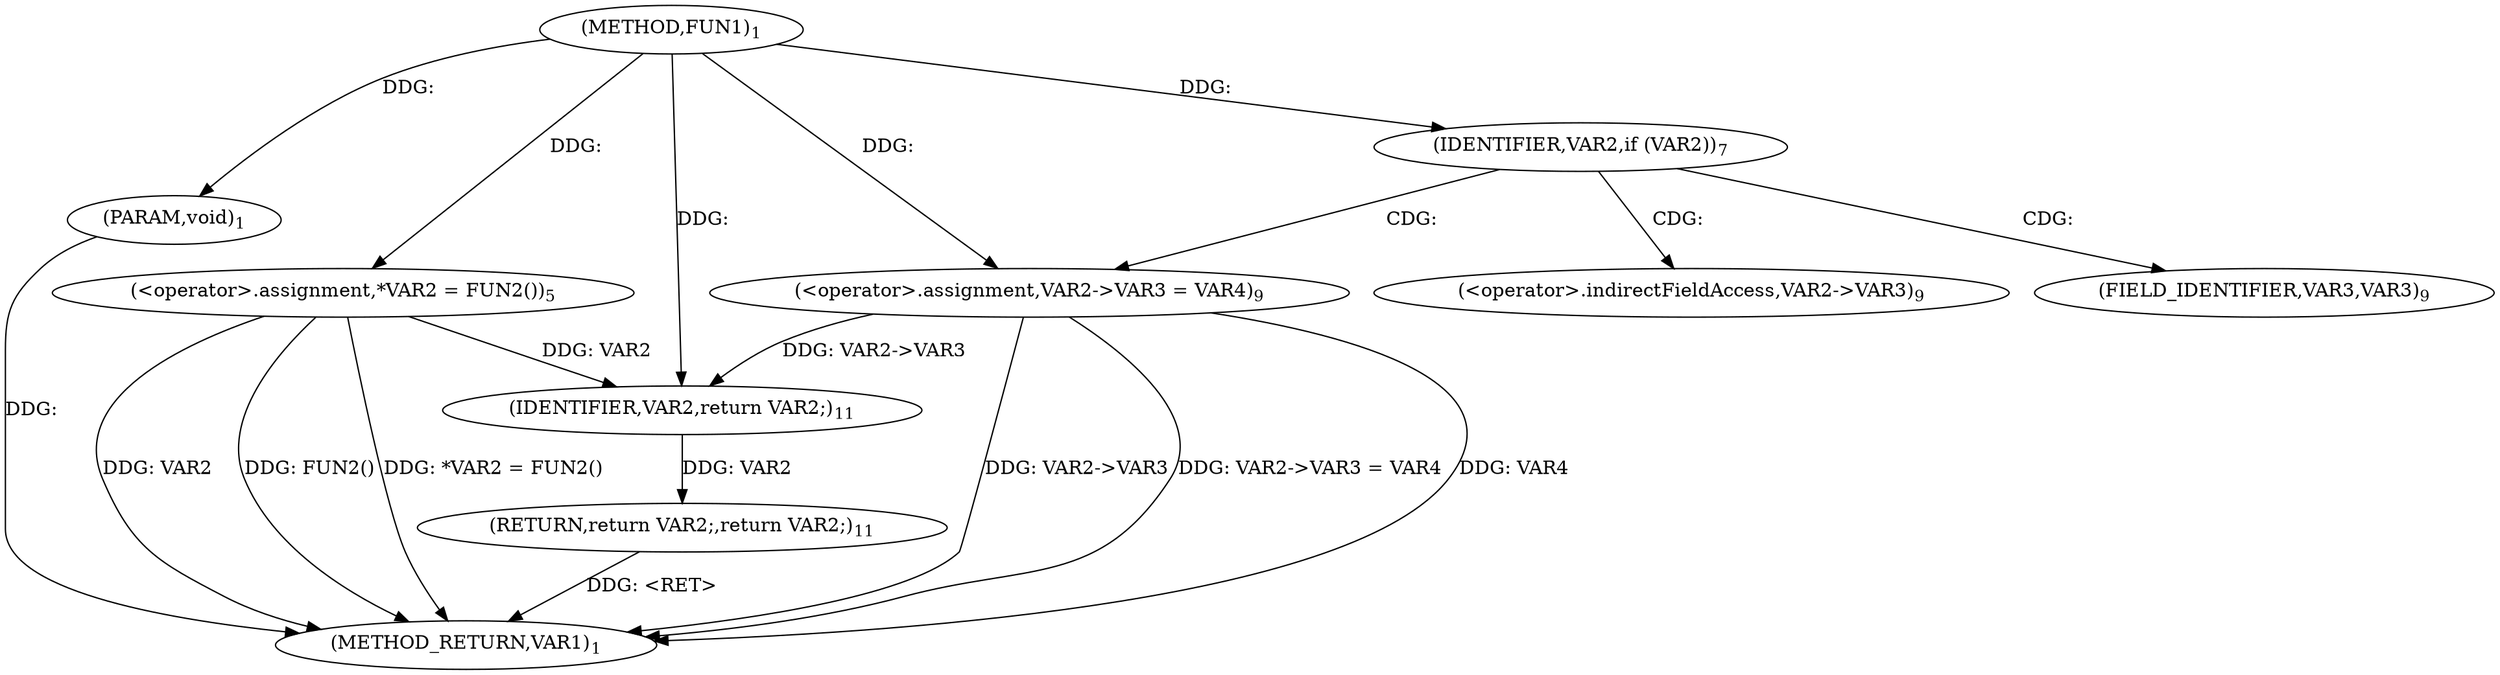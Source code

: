 digraph "FUN1" {  
"8" [label = <(METHOD,FUN1)<SUB>1</SUB>> ]
"25" [label = <(METHOD_RETURN,VAR1)<SUB>1</SUB>> ]
"9" [label = <(PARAM,void)<SUB>1</SUB>> ]
"12" [label = <(&lt;operator&gt;.assignment,*VAR2 = FUN2())<SUB>5</SUB>> ]
"23" [label = <(RETURN,return VAR2;,return VAR2;)<SUB>11</SUB>> ]
"16" [label = <(IDENTIFIER,VAR2,if (VAR2))<SUB>7</SUB>> ]
"24" [label = <(IDENTIFIER,VAR2,return VAR2;)<SUB>11</SUB>> ]
"18" [label = <(&lt;operator&gt;.assignment,VAR2-&gt;VAR3 = VAR4)<SUB>9</SUB>> ]
"19" [label = <(&lt;operator&gt;.indirectFieldAccess,VAR2-&gt;VAR3)<SUB>9</SUB>> ]
"21" [label = <(FIELD_IDENTIFIER,VAR3,VAR3)<SUB>9</SUB>> ]
  "23" -> "25"  [ label = "DDG: &lt;RET&gt;"] 
  "9" -> "25"  [ label = "DDG: "] 
  "12" -> "25"  [ label = "DDG: VAR2"] 
  "12" -> "25"  [ label = "DDG: FUN2()"] 
  "12" -> "25"  [ label = "DDG: *VAR2 = FUN2()"] 
  "18" -> "25"  [ label = "DDG: VAR2-&gt;VAR3"] 
  "18" -> "25"  [ label = "DDG: VAR2-&gt;VAR3 = VAR4"] 
  "18" -> "25"  [ label = "DDG: VAR4"] 
  "8" -> "9"  [ label = "DDG: "] 
  "8" -> "12"  [ label = "DDG: "] 
  "24" -> "23"  [ label = "DDG: VAR2"] 
  "8" -> "16"  [ label = "DDG: "] 
  "12" -> "24"  [ label = "DDG: VAR2"] 
  "18" -> "24"  [ label = "DDG: VAR2-&gt;VAR3"] 
  "8" -> "24"  [ label = "DDG: "] 
  "8" -> "18"  [ label = "DDG: "] 
  "16" -> "21"  [ label = "CDG: "] 
  "16" -> "18"  [ label = "CDG: "] 
  "16" -> "19"  [ label = "CDG: "] 
}
